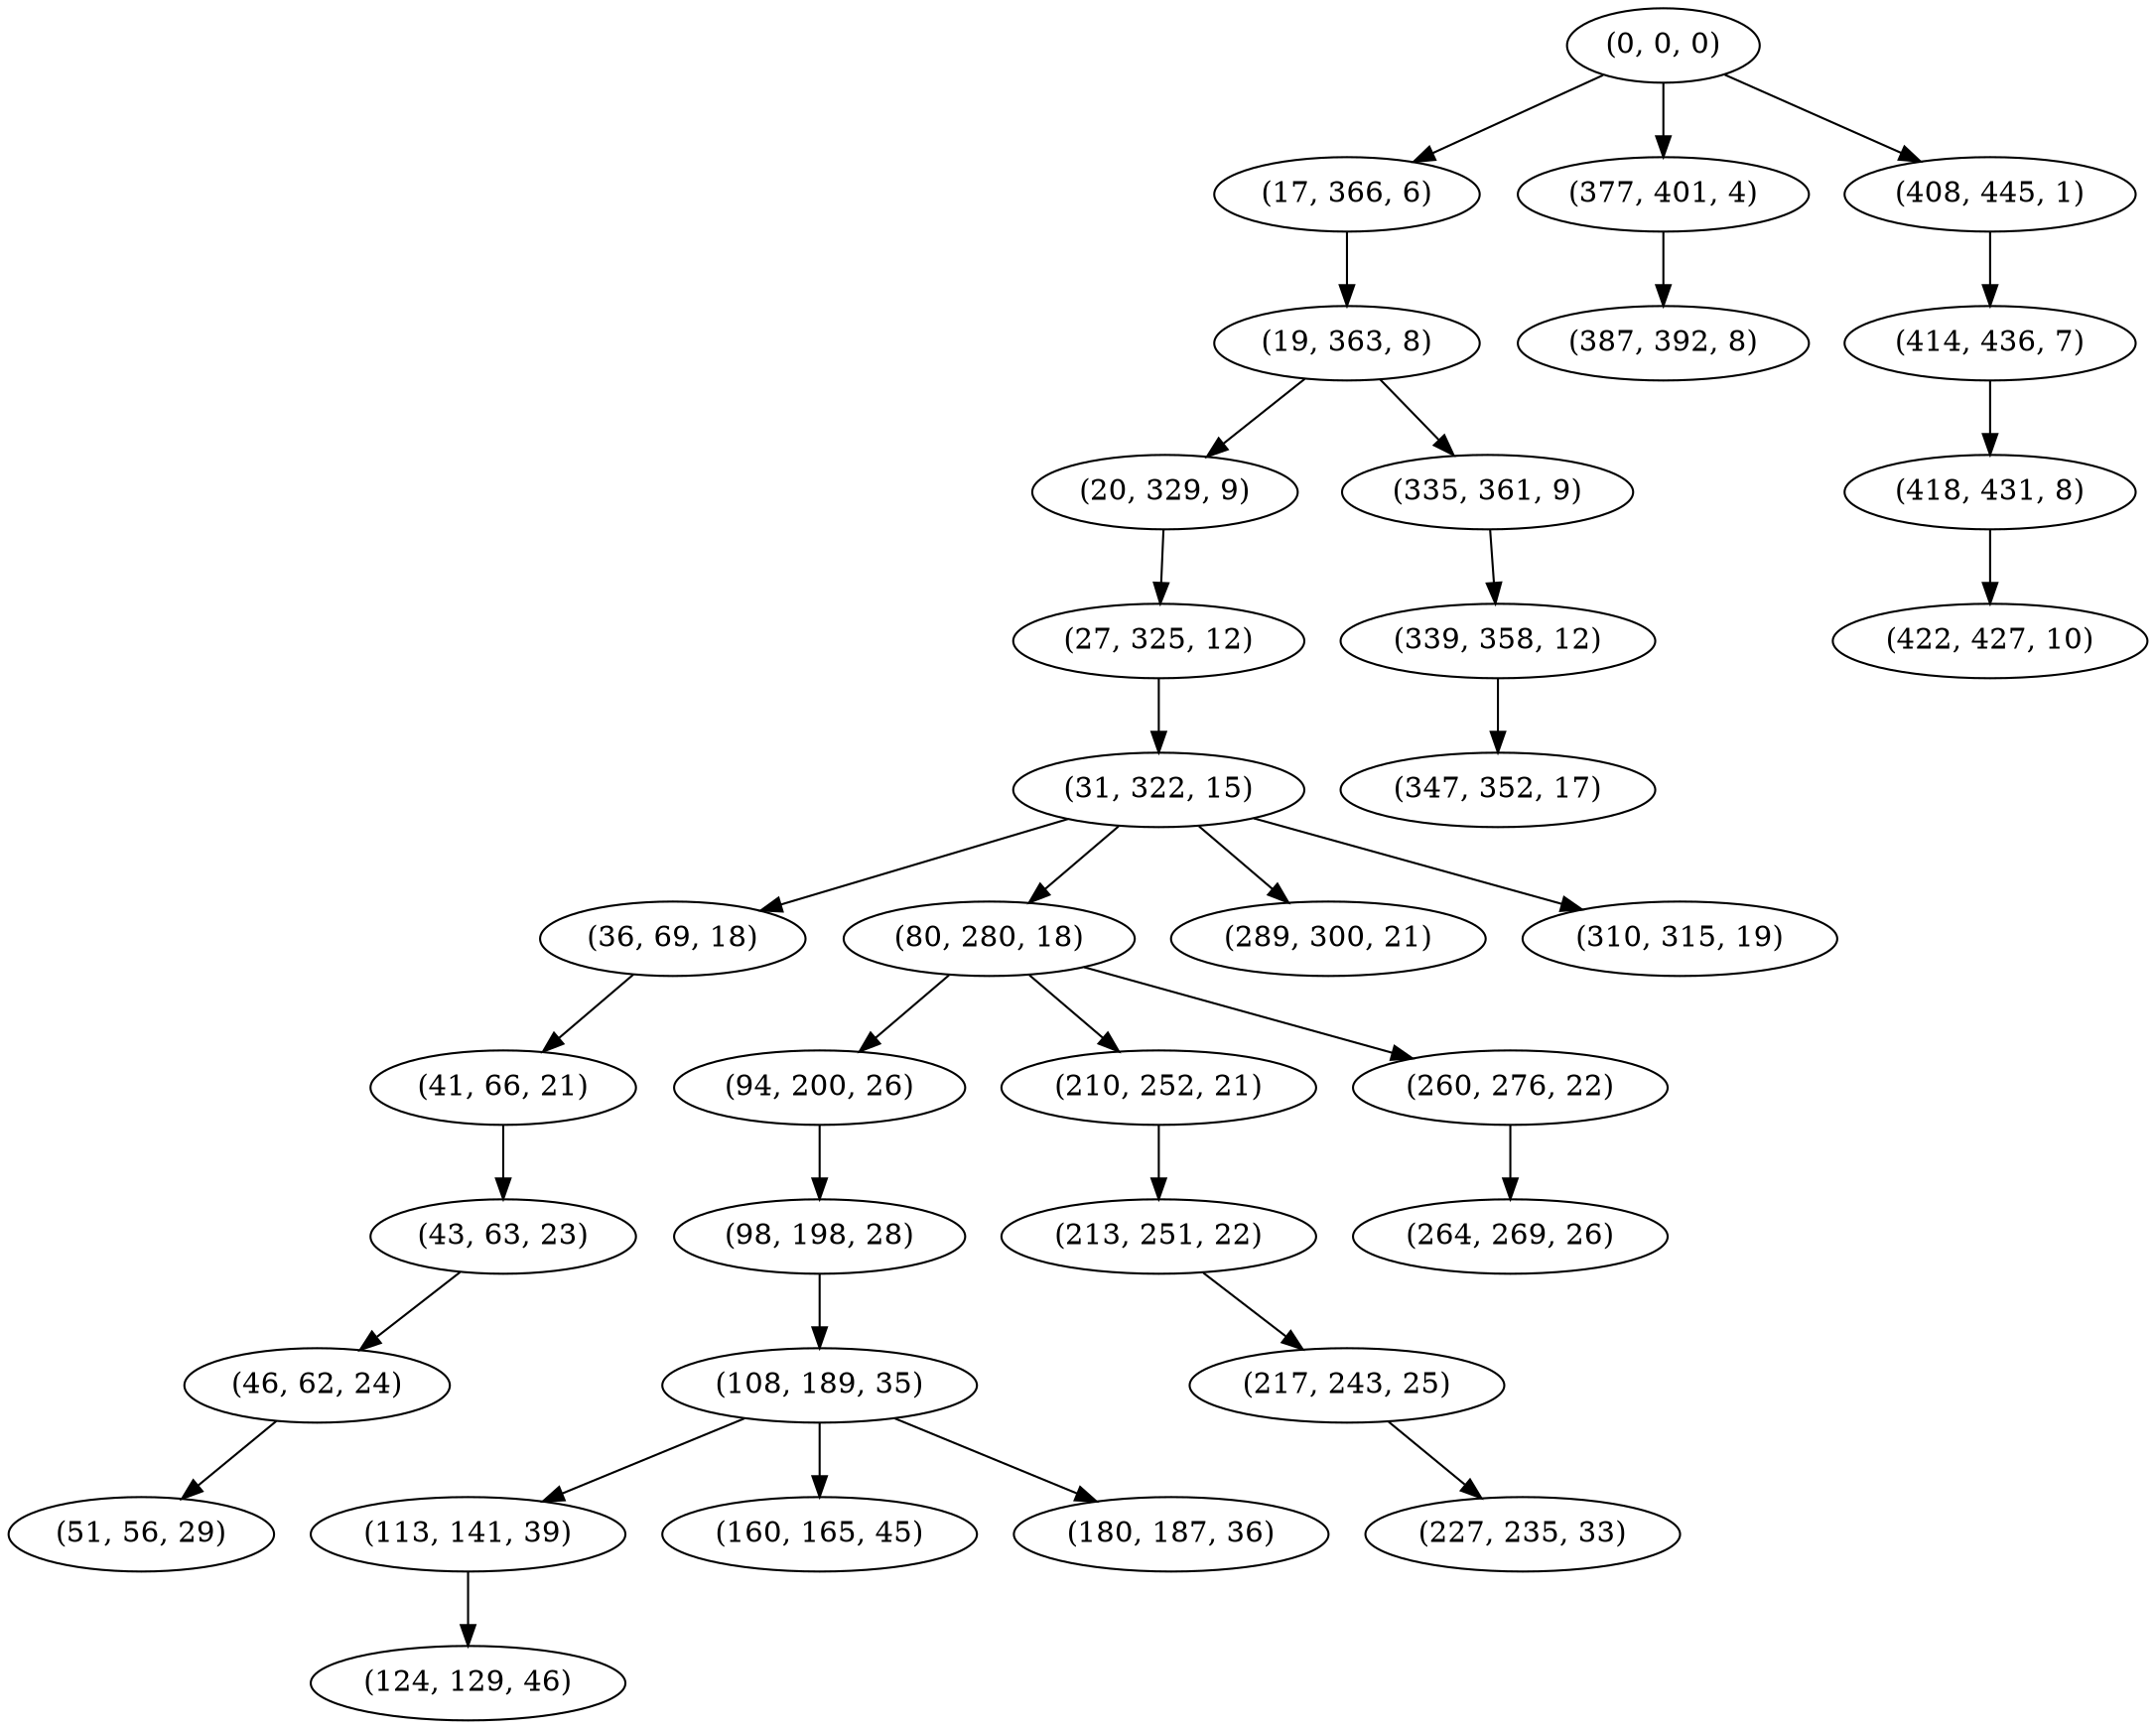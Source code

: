 digraph tree {
    "(0, 0, 0)";
    "(17, 366, 6)";
    "(19, 363, 8)";
    "(20, 329, 9)";
    "(27, 325, 12)";
    "(31, 322, 15)";
    "(36, 69, 18)";
    "(41, 66, 21)";
    "(43, 63, 23)";
    "(46, 62, 24)";
    "(51, 56, 29)";
    "(80, 280, 18)";
    "(94, 200, 26)";
    "(98, 198, 28)";
    "(108, 189, 35)";
    "(113, 141, 39)";
    "(124, 129, 46)";
    "(160, 165, 45)";
    "(180, 187, 36)";
    "(210, 252, 21)";
    "(213, 251, 22)";
    "(217, 243, 25)";
    "(227, 235, 33)";
    "(260, 276, 22)";
    "(264, 269, 26)";
    "(289, 300, 21)";
    "(310, 315, 19)";
    "(335, 361, 9)";
    "(339, 358, 12)";
    "(347, 352, 17)";
    "(377, 401, 4)";
    "(387, 392, 8)";
    "(408, 445, 1)";
    "(414, 436, 7)";
    "(418, 431, 8)";
    "(422, 427, 10)";
    "(0, 0, 0)" -> "(17, 366, 6)";
    "(0, 0, 0)" -> "(377, 401, 4)";
    "(0, 0, 0)" -> "(408, 445, 1)";
    "(17, 366, 6)" -> "(19, 363, 8)";
    "(19, 363, 8)" -> "(20, 329, 9)";
    "(19, 363, 8)" -> "(335, 361, 9)";
    "(20, 329, 9)" -> "(27, 325, 12)";
    "(27, 325, 12)" -> "(31, 322, 15)";
    "(31, 322, 15)" -> "(36, 69, 18)";
    "(31, 322, 15)" -> "(80, 280, 18)";
    "(31, 322, 15)" -> "(289, 300, 21)";
    "(31, 322, 15)" -> "(310, 315, 19)";
    "(36, 69, 18)" -> "(41, 66, 21)";
    "(41, 66, 21)" -> "(43, 63, 23)";
    "(43, 63, 23)" -> "(46, 62, 24)";
    "(46, 62, 24)" -> "(51, 56, 29)";
    "(80, 280, 18)" -> "(94, 200, 26)";
    "(80, 280, 18)" -> "(210, 252, 21)";
    "(80, 280, 18)" -> "(260, 276, 22)";
    "(94, 200, 26)" -> "(98, 198, 28)";
    "(98, 198, 28)" -> "(108, 189, 35)";
    "(108, 189, 35)" -> "(113, 141, 39)";
    "(108, 189, 35)" -> "(160, 165, 45)";
    "(108, 189, 35)" -> "(180, 187, 36)";
    "(113, 141, 39)" -> "(124, 129, 46)";
    "(210, 252, 21)" -> "(213, 251, 22)";
    "(213, 251, 22)" -> "(217, 243, 25)";
    "(217, 243, 25)" -> "(227, 235, 33)";
    "(260, 276, 22)" -> "(264, 269, 26)";
    "(335, 361, 9)" -> "(339, 358, 12)";
    "(339, 358, 12)" -> "(347, 352, 17)";
    "(377, 401, 4)" -> "(387, 392, 8)";
    "(408, 445, 1)" -> "(414, 436, 7)";
    "(414, 436, 7)" -> "(418, 431, 8)";
    "(418, 431, 8)" -> "(422, 427, 10)";
}
